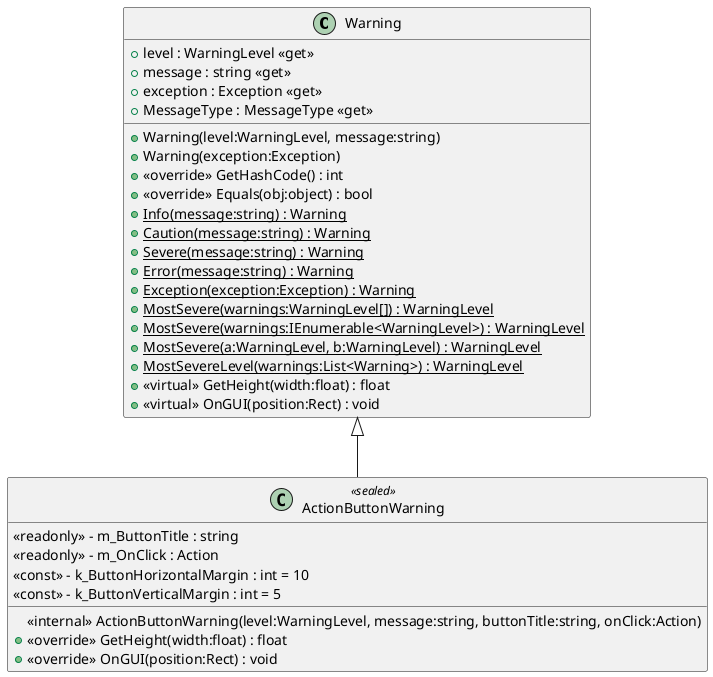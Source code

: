 @startuml
class Warning {
    + Warning(level:WarningLevel, message:string)
    + Warning(exception:Exception)
    + level : WarningLevel <<get>>
    + message : string <<get>>
    + exception : Exception <<get>>
    + MessageType : MessageType <<get>>
    + <<override>> GetHashCode() : int
    + <<override>> Equals(obj:object) : bool
    + {static} Info(message:string) : Warning
    + {static} Caution(message:string) : Warning
    + {static} Severe(message:string) : Warning
    + {static} Error(message:string) : Warning
    + {static} Exception(exception:Exception) : Warning
    + {static} MostSevere(warnings:WarningLevel[]) : WarningLevel
    + {static} MostSevere(warnings:IEnumerable<WarningLevel>) : WarningLevel
    + {static} MostSevere(a:WarningLevel, b:WarningLevel) : WarningLevel
    + {static} MostSevereLevel(warnings:List<Warning>) : WarningLevel
    + <<virtual>> GetHeight(width:float) : float
    + <<virtual>> OnGUI(position:Rect) : void
}
class ActionButtonWarning <<sealed>> {
    <<internal>> ActionButtonWarning(level:WarningLevel, message:string, buttonTitle:string, onClick:Action)
    <<readonly>> - m_ButtonTitle : string
    <<readonly>> - m_OnClick : Action
    <<const>> - k_ButtonHorizontalMargin : int = 10
    <<const>> - k_ButtonVerticalMargin : int = 5
    + <<override>> GetHeight(width:float) : float
    + <<override>> OnGUI(position:Rect) : void
}
Warning <|-- ActionButtonWarning
@enduml
